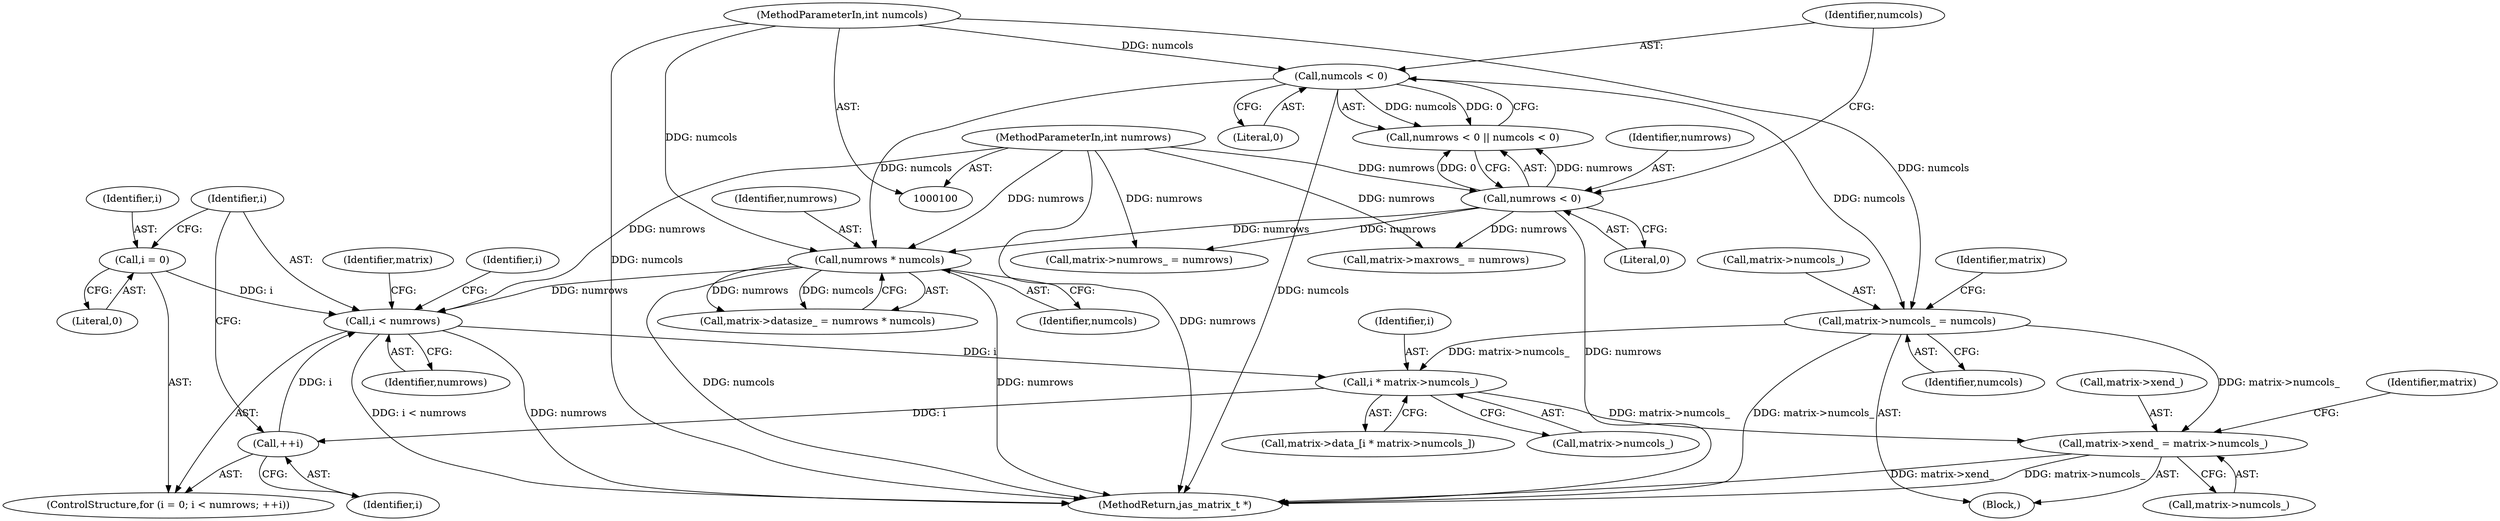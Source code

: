 digraph "0_jasper_988f8365f7d8ad8073b6786e433d34c553ecf568_1@pointer" {
"1000267" [label="(Call,matrix->xend_ = matrix->numcols_)"];
"1000233" [label="(Call,i * matrix->numcols_)"];
"1000216" [label="(Call,i < numrows)"];
"1000213" [label="(Call,i = 0)"];
"1000219" [label="(Call,++i)"];
"1000161" [label="(Call,numrows * numcols)"];
"1000101" [label="(MethodParameterIn,int numrows)"];
"1000108" [label="(Call,numrows < 0)"];
"1000102" [label="(MethodParameterIn,int numcols)"];
"1000111" [label="(Call,numcols < 0)"];
"1000137" [label="(Call,matrix->numcols_ = numcols)"];
"1000271" [label="(Call,matrix->numcols_)"];
"1000219" [label="(Call,++i)"];
"1000276" [label="(Identifier,matrix)"];
"1000112" [label="(Identifier,numcols)"];
"1000229" [label="(Call,matrix->data_[i * matrix->numcols_])"];
"1000113" [label="(Literal,0)"];
"1000235" [label="(Call,matrix->numcols_)"];
"1000218" [label="(Identifier,numrows)"];
"1000101" [label="(MethodParameterIn,int numrows)"];
"1000214" [label="(Identifier,i)"];
"1000111" [label="(Call,numcols < 0)"];
"1000233" [label="(Call,i * matrix->numcols_)"];
"1000144" [label="(Identifier,matrix)"];
"1000147" [label="(Call,matrix->maxrows_ = numrows)"];
"1000213" [label="(Call,i = 0)"];
"1000108" [label="(Call,numrows < 0)"];
"1000107" [label="(Call,numrows < 0 || numcols < 0)"];
"1000225" [label="(Identifier,matrix)"];
"1000283" [label="(MethodReturn,jas_matrix_t *)"];
"1000103" [label="(Block,)"];
"1000109" [label="(Identifier,numrows)"];
"1000110" [label="(Literal,0)"];
"1000215" [label="(Literal,0)"];
"1000267" [label="(Call,matrix->xend_ = matrix->numcols_)"];
"1000138" [label="(Call,matrix->numcols_)"];
"1000137" [label="(Call,matrix->numcols_ = numcols)"];
"1000240" [label="(Identifier,i)"];
"1000212" [label="(ControlStructure,for (i = 0; i < numrows; ++i))"];
"1000162" [label="(Identifier,numrows)"];
"1000217" [label="(Identifier,i)"];
"1000216" [label="(Call,i < numrows)"];
"1000220" [label="(Identifier,i)"];
"1000102" [label="(MethodParameterIn,int numcols)"];
"1000161" [label="(Call,numrows * numcols)"];
"1000157" [label="(Call,matrix->datasize_ = numrows * numcols)"];
"1000132" [label="(Call,matrix->numrows_ = numrows)"];
"1000234" [label="(Identifier,i)"];
"1000141" [label="(Identifier,numcols)"];
"1000268" [label="(Call,matrix->xend_)"];
"1000163" [label="(Identifier,numcols)"];
"1000267" -> "1000103"  [label="AST: "];
"1000267" -> "1000271"  [label="CFG: "];
"1000268" -> "1000267"  [label="AST: "];
"1000271" -> "1000267"  [label="AST: "];
"1000276" -> "1000267"  [label="CFG: "];
"1000267" -> "1000283"  [label="DDG: matrix->xend_"];
"1000267" -> "1000283"  [label="DDG: matrix->numcols_"];
"1000233" -> "1000267"  [label="DDG: matrix->numcols_"];
"1000137" -> "1000267"  [label="DDG: matrix->numcols_"];
"1000233" -> "1000229"  [label="AST: "];
"1000233" -> "1000235"  [label="CFG: "];
"1000234" -> "1000233"  [label="AST: "];
"1000235" -> "1000233"  [label="AST: "];
"1000229" -> "1000233"  [label="CFG: "];
"1000233" -> "1000219"  [label="DDG: i"];
"1000216" -> "1000233"  [label="DDG: i"];
"1000137" -> "1000233"  [label="DDG: matrix->numcols_"];
"1000216" -> "1000212"  [label="AST: "];
"1000216" -> "1000218"  [label="CFG: "];
"1000217" -> "1000216"  [label="AST: "];
"1000218" -> "1000216"  [label="AST: "];
"1000225" -> "1000216"  [label="CFG: "];
"1000240" -> "1000216"  [label="CFG: "];
"1000216" -> "1000283"  [label="DDG: i < numrows"];
"1000216" -> "1000283"  [label="DDG: numrows"];
"1000213" -> "1000216"  [label="DDG: i"];
"1000219" -> "1000216"  [label="DDG: i"];
"1000161" -> "1000216"  [label="DDG: numrows"];
"1000101" -> "1000216"  [label="DDG: numrows"];
"1000213" -> "1000212"  [label="AST: "];
"1000213" -> "1000215"  [label="CFG: "];
"1000214" -> "1000213"  [label="AST: "];
"1000215" -> "1000213"  [label="AST: "];
"1000217" -> "1000213"  [label="CFG: "];
"1000219" -> "1000212"  [label="AST: "];
"1000219" -> "1000220"  [label="CFG: "];
"1000220" -> "1000219"  [label="AST: "];
"1000217" -> "1000219"  [label="CFG: "];
"1000161" -> "1000157"  [label="AST: "];
"1000161" -> "1000163"  [label="CFG: "];
"1000162" -> "1000161"  [label="AST: "];
"1000163" -> "1000161"  [label="AST: "];
"1000157" -> "1000161"  [label="CFG: "];
"1000161" -> "1000283"  [label="DDG: numcols"];
"1000161" -> "1000283"  [label="DDG: numrows"];
"1000161" -> "1000157"  [label="DDG: numrows"];
"1000161" -> "1000157"  [label="DDG: numcols"];
"1000101" -> "1000161"  [label="DDG: numrows"];
"1000108" -> "1000161"  [label="DDG: numrows"];
"1000102" -> "1000161"  [label="DDG: numcols"];
"1000111" -> "1000161"  [label="DDG: numcols"];
"1000101" -> "1000100"  [label="AST: "];
"1000101" -> "1000283"  [label="DDG: numrows"];
"1000101" -> "1000108"  [label="DDG: numrows"];
"1000101" -> "1000132"  [label="DDG: numrows"];
"1000101" -> "1000147"  [label="DDG: numrows"];
"1000108" -> "1000107"  [label="AST: "];
"1000108" -> "1000110"  [label="CFG: "];
"1000109" -> "1000108"  [label="AST: "];
"1000110" -> "1000108"  [label="AST: "];
"1000112" -> "1000108"  [label="CFG: "];
"1000107" -> "1000108"  [label="CFG: "];
"1000108" -> "1000283"  [label="DDG: numrows"];
"1000108" -> "1000107"  [label="DDG: numrows"];
"1000108" -> "1000107"  [label="DDG: 0"];
"1000108" -> "1000132"  [label="DDG: numrows"];
"1000108" -> "1000147"  [label="DDG: numrows"];
"1000102" -> "1000100"  [label="AST: "];
"1000102" -> "1000283"  [label="DDG: numcols"];
"1000102" -> "1000111"  [label="DDG: numcols"];
"1000102" -> "1000137"  [label="DDG: numcols"];
"1000111" -> "1000107"  [label="AST: "];
"1000111" -> "1000113"  [label="CFG: "];
"1000112" -> "1000111"  [label="AST: "];
"1000113" -> "1000111"  [label="AST: "];
"1000107" -> "1000111"  [label="CFG: "];
"1000111" -> "1000283"  [label="DDG: numcols"];
"1000111" -> "1000107"  [label="DDG: numcols"];
"1000111" -> "1000107"  [label="DDG: 0"];
"1000111" -> "1000137"  [label="DDG: numcols"];
"1000137" -> "1000103"  [label="AST: "];
"1000137" -> "1000141"  [label="CFG: "];
"1000138" -> "1000137"  [label="AST: "];
"1000141" -> "1000137"  [label="AST: "];
"1000144" -> "1000137"  [label="CFG: "];
"1000137" -> "1000283"  [label="DDG: matrix->numcols_"];
}
